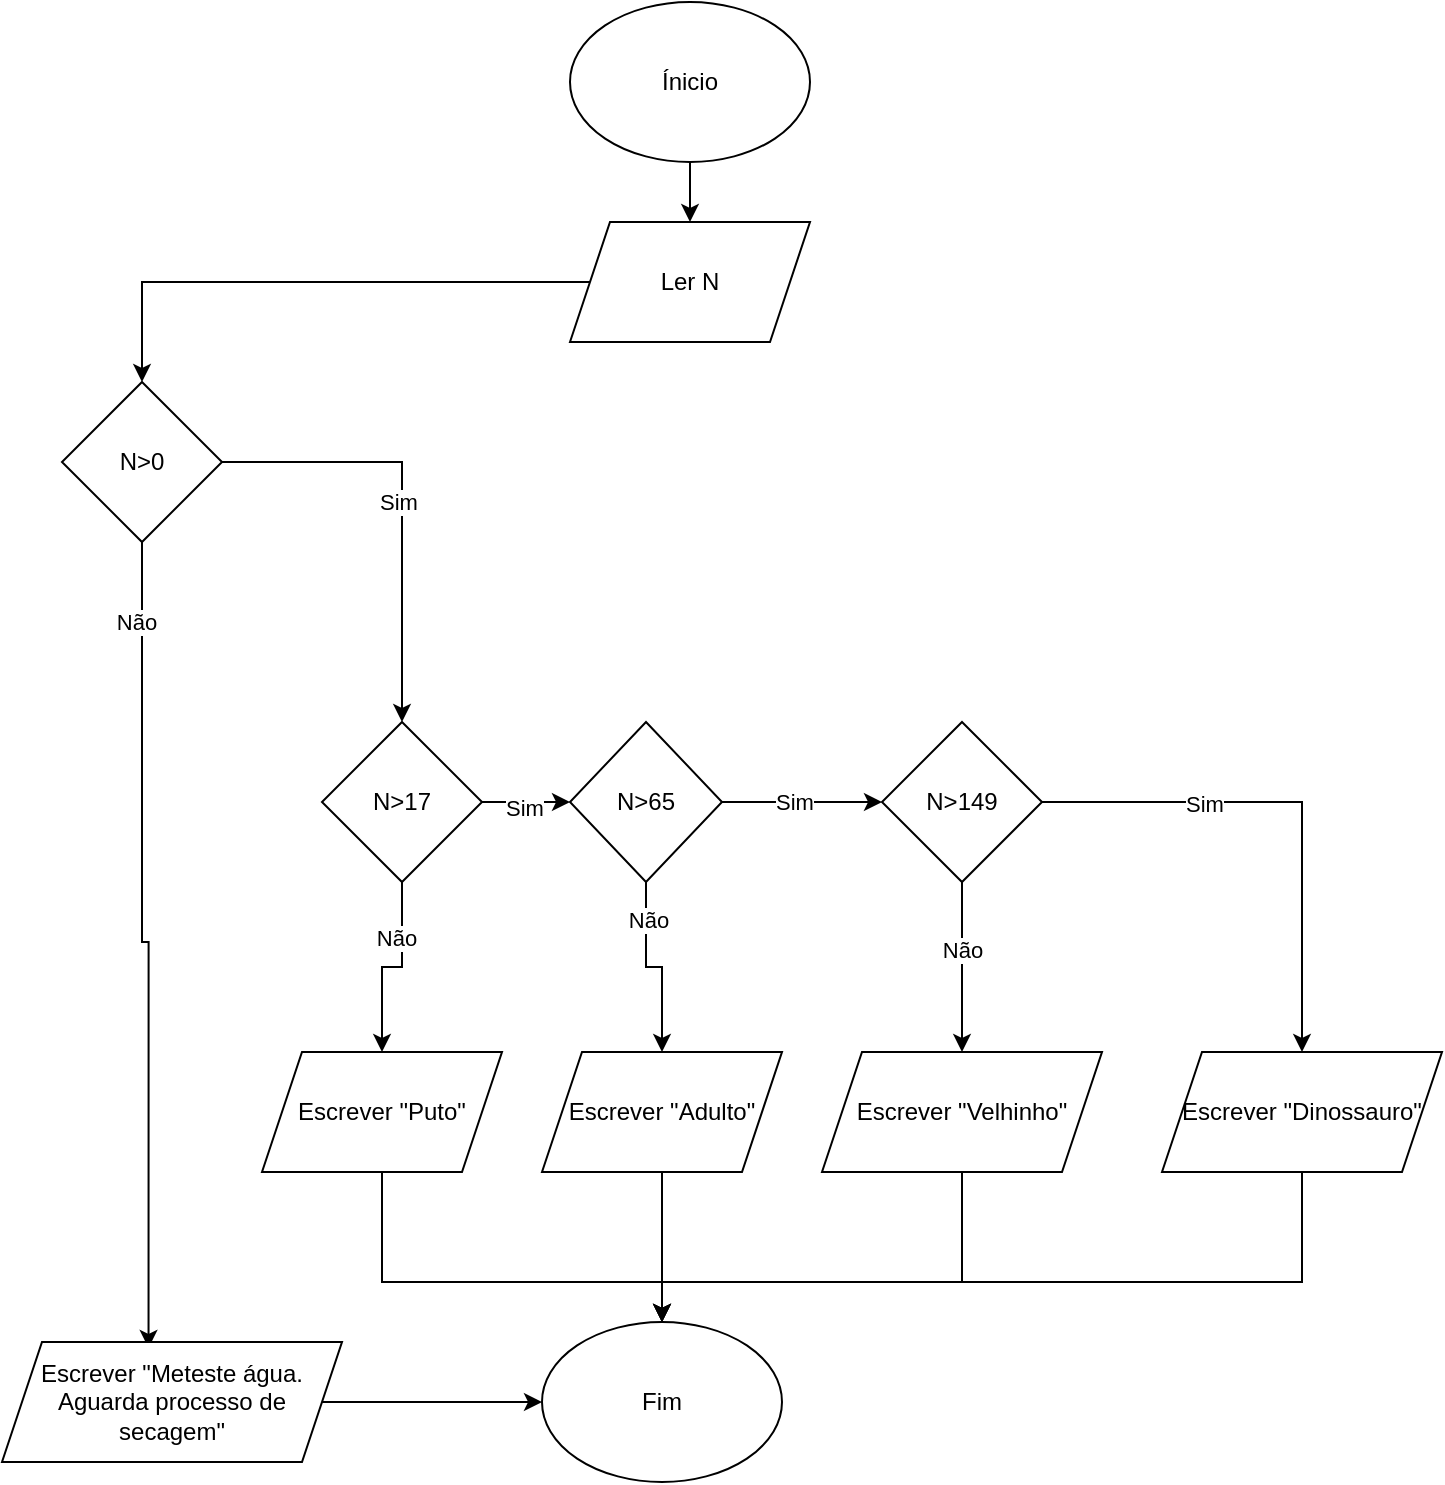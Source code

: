 <mxfile version="28.2.5">
  <diagram name="Página-1" id="octTjZgT6ajWqZy0w_TR">
    <mxGraphModel dx="1418" dy="820" grid="1" gridSize="10" guides="1" tooltips="1" connect="1" arrows="1" fold="1" page="1" pageScale="1" pageWidth="827" pageHeight="1169" math="0" shadow="0">
      <root>
        <mxCell id="0" />
        <mxCell id="1" parent="0" />
        <mxCell id="xvuBSvF8aRwpspHv6nea-4" value="" style="edgeStyle=orthogonalEdgeStyle;rounded=0;orthogonalLoop=1;jettySize=auto;html=1;" edge="1" parent="1" source="xvuBSvF8aRwpspHv6nea-1" target="xvuBSvF8aRwpspHv6nea-3">
          <mxGeometry relative="1" as="geometry" />
        </mxCell>
        <mxCell id="xvuBSvF8aRwpspHv6nea-1" value="Ínicio" style="ellipse;whiteSpace=wrap;html=1;" vertex="1" parent="1">
          <mxGeometry x="354" width="120" height="80" as="geometry" />
        </mxCell>
        <mxCell id="xvuBSvF8aRwpspHv6nea-2" value="Fim" style="ellipse;whiteSpace=wrap;html=1;" vertex="1" parent="1">
          <mxGeometry x="340" y="660" width="120" height="80" as="geometry" />
        </mxCell>
        <mxCell id="xvuBSvF8aRwpspHv6nea-6" value="" style="edgeStyle=orthogonalEdgeStyle;rounded=0;orthogonalLoop=1;jettySize=auto;html=1;" edge="1" parent="1" source="xvuBSvF8aRwpspHv6nea-3" target="xvuBSvF8aRwpspHv6nea-5">
          <mxGeometry relative="1" as="geometry" />
        </mxCell>
        <mxCell id="xvuBSvF8aRwpspHv6nea-3" value="Ler N" style="shape=parallelogram;perimeter=parallelogramPerimeter;whiteSpace=wrap;html=1;fixedSize=1;" vertex="1" parent="1">
          <mxGeometry x="354" y="110" width="120" height="60" as="geometry" />
        </mxCell>
        <mxCell id="xvuBSvF8aRwpspHv6nea-7" style="edgeStyle=orthogonalEdgeStyle;rounded=0;orthogonalLoop=1;jettySize=auto;html=1;entryX=0.431;entryY=0.05;entryDx=0;entryDy=0;entryPerimeter=0;" edge="1" parent="1" source="xvuBSvF8aRwpspHv6nea-5" target="xvuBSvF8aRwpspHv6nea-9">
          <mxGeometry relative="1" as="geometry">
            <mxPoint x="140" y="660" as="targetPoint" />
          </mxGeometry>
        </mxCell>
        <mxCell id="xvuBSvF8aRwpspHv6nea-8" value="Não" style="edgeLabel;html=1;align=center;verticalAlign=middle;resizable=0;points=[];" vertex="1" connectable="0" parent="xvuBSvF8aRwpspHv6nea-7">
          <mxGeometry x="-0.804" y="-3" relative="1" as="geometry">
            <mxPoint as="offset" />
          </mxGeometry>
        </mxCell>
        <mxCell id="xvuBSvF8aRwpspHv6nea-13" value="" style="edgeStyle=orthogonalEdgeStyle;rounded=0;orthogonalLoop=1;jettySize=auto;html=1;" edge="1" parent="1" source="xvuBSvF8aRwpspHv6nea-5" target="xvuBSvF8aRwpspHv6nea-12">
          <mxGeometry relative="1" as="geometry" />
        </mxCell>
        <mxCell id="xvuBSvF8aRwpspHv6nea-14" value="Sim" style="edgeLabel;html=1;align=center;verticalAlign=middle;resizable=0;points=[];" vertex="1" connectable="0" parent="xvuBSvF8aRwpspHv6nea-13">
          <mxGeometry y="-2" relative="1" as="geometry">
            <mxPoint as="offset" />
          </mxGeometry>
        </mxCell>
        <mxCell id="xvuBSvF8aRwpspHv6nea-5" value="N&amp;gt;0" style="rhombus;whiteSpace=wrap;html=1;" vertex="1" parent="1">
          <mxGeometry x="100" y="190" width="80" height="80" as="geometry" />
        </mxCell>
        <mxCell id="xvuBSvF8aRwpspHv6nea-10" style="edgeStyle=orthogonalEdgeStyle;rounded=0;orthogonalLoop=1;jettySize=auto;html=1;entryX=0;entryY=0.5;entryDx=0;entryDy=0;" edge="1" parent="1" source="xvuBSvF8aRwpspHv6nea-9" target="xvuBSvF8aRwpspHv6nea-2">
          <mxGeometry relative="1" as="geometry" />
        </mxCell>
        <mxCell id="xvuBSvF8aRwpspHv6nea-9" value="Escrever &quot;Meteste água. Aguarda processo de secagem&quot;" style="shape=parallelogram;perimeter=parallelogramPerimeter;whiteSpace=wrap;html=1;fixedSize=1;" vertex="1" parent="1">
          <mxGeometry x="70" y="670" width="170" height="60" as="geometry" />
        </mxCell>
        <mxCell id="xvuBSvF8aRwpspHv6nea-26" value="" style="edgeStyle=orthogonalEdgeStyle;rounded=0;orthogonalLoop=1;jettySize=auto;html=1;" edge="1" parent="1" source="xvuBSvF8aRwpspHv6nea-12" target="xvuBSvF8aRwpspHv6nea-25">
          <mxGeometry relative="1" as="geometry" />
        </mxCell>
        <mxCell id="xvuBSvF8aRwpspHv6nea-27" value="Sim" style="edgeLabel;html=1;align=center;verticalAlign=middle;resizable=0;points=[];" vertex="1" connectable="0" parent="xvuBSvF8aRwpspHv6nea-26">
          <mxGeometry x="-0.05" y="-3" relative="1" as="geometry">
            <mxPoint as="offset" />
          </mxGeometry>
        </mxCell>
        <mxCell id="xvuBSvF8aRwpspHv6nea-36" style="edgeStyle=orthogonalEdgeStyle;rounded=0;orthogonalLoop=1;jettySize=auto;html=1;entryX=0.5;entryY=0;entryDx=0;entryDy=0;" edge="1" parent="1" source="xvuBSvF8aRwpspHv6nea-12" target="xvuBSvF8aRwpspHv6nea-17">
          <mxGeometry relative="1" as="geometry" />
        </mxCell>
        <mxCell id="xvuBSvF8aRwpspHv6nea-37" value="Não" style="edgeLabel;html=1;align=center;verticalAlign=middle;resizable=0;points=[];" vertex="1" connectable="0" parent="xvuBSvF8aRwpspHv6nea-36">
          <mxGeometry x="-0.41" y="-3" relative="1" as="geometry">
            <mxPoint as="offset" />
          </mxGeometry>
        </mxCell>
        <mxCell id="xvuBSvF8aRwpspHv6nea-12" value="N&amp;gt;17" style="rhombus;whiteSpace=wrap;html=1;" vertex="1" parent="1">
          <mxGeometry x="230" y="360" width="80" height="80" as="geometry" />
        </mxCell>
        <mxCell id="xvuBSvF8aRwpspHv6nea-23" style="edgeStyle=orthogonalEdgeStyle;rounded=0;orthogonalLoop=1;jettySize=auto;html=1;entryX=0.5;entryY=0;entryDx=0;entryDy=0;" edge="1" parent="1" source="xvuBSvF8aRwpspHv6nea-15" target="xvuBSvF8aRwpspHv6nea-2">
          <mxGeometry relative="1" as="geometry">
            <Array as="points">
              <mxPoint x="550" y="640" />
              <mxPoint x="400" y="640" />
            </Array>
          </mxGeometry>
        </mxCell>
        <mxCell id="xvuBSvF8aRwpspHv6nea-15" value="Escrever &quot;Velhinho&quot;" style="shape=parallelogram;perimeter=parallelogramPerimeter;whiteSpace=wrap;html=1;fixedSize=1;" vertex="1" parent="1">
          <mxGeometry x="480" y="525" width="140" height="60" as="geometry" />
        </mxCell>
        <mxCell id="xvuBSvF8aRwpspHv6nea-22" style="edgeStyle=orthogonalEdgeStyle;rounded=0;orthogonalLoop=1;jettySize=auto;html=1;" edge="1" parent="1" source="xvuBSvF8aRwpspHv6nea-16">
          <mxGeometry relative="1" as="geometry">
            <mxPoint x="400" y="660" as="targetPoint" />
          </mxGeometry>
        </mxCell>
        <mxCell id="xvuBSvF8aRwpspHv6nea-16" value="Escrever &quot;Adulto&quot;" style="shape=parallelogram;perimeter=parallelogramPerimeter;whiteSpace=wrap;html=1;fixedSize=1;" vertex="1" parent="1">
          <mxGeometry x="340" y="525" width="120" height="60" as="geometry" />
        </mxCell>
        <mxCell id="xvuBSvF8aRwpspHv6nea-21" style="edgeStyle=orthogonalEdgeStyle;rounded=0;orthogonalLoop=1;jettySize=auto;html=1;" edge="1" parent="1" source="xvuBSvF8aRwpspHv6nea-17" target="xvuBSvF8aRwpspHv6nea-2">
          <mxGeometry relative="1" as="geometry">
            <Array as="points">
              <mxPoint x="260" y="640" />
              <mxPoint x="400" y="640" />
            </Array>
          </mxGeometry>
        </mxCell>
        <mxCell id="xvuBSvF8aRwpspHv6nea-17" value="Escrever &quot;Puto&quot;" style="shape=parallelogram;perimeter=parallelogramPerimeter;whiteSpace=wrap;html=1;fixedSize=1;" vertex="1" parent="1">
          <mxGeometry x="200" y="525" width="120" height="60" as="geometry" />
        </mxCell>
        <mxCell id="xvuBSvF8aRwpspHv6nea-24" style="edgeStyle=orthogonalEdgeStyle;rounded=0;orthogonalLoop=1;jettySize=auto;html=1;" edge="1" parent="1" source="xvuBSvF8aRwpspHv6nea-20">
          <mxGeometry relative="1" as="geometry">
            <mxPoint x="400" y="660" as="targetPoint" />
            <Array as="points">
              <mxPoint x="720" y="640" />
              <mxPoint x="400" y="640" />
            </Array>
          </mxGeometry>
        </mxCell>
        <mxCell id="xvuBSvF8aRwpspHv6nea-20" value="Escrever &quot;Dinossauro&quot;" style="shape=parallelogram;perimeter=parallelogramPerimeter;whiteSpace=wrap;html=1;fixedSize=1;" vertex="1" parent="1">
          <mxGeometry x="650" y="525" width="140" height="60" as="geometry" />
        </mxCell>
        <mxCell id="xvuBSvF8aRwpspHv6nea-30" value="" style="edgeStyle=orthogonalEdgeStyle;rounded=0;orthogonalLoop=1;jettySize=auto;html=1;" edge="1" parent="1" source="xvuBSvF8aRwpspHv6nea-25" target="xvuBSvF8aRwpspHv6nea-29">
          <mxGeometry relative="1" as="geometry" />
        </mxCell>
        <mxCell id="xvuBSvF8aRwpspHv6nea-31" value="Sim" style="edgeLabel;html=1;align=center;verticalAlign=middle;resizable=0;points=[];" vertex="1" connectable="0" parent="xvuBSvF8aRwpspHv6nea-30">
          <mxGeometry x="-0.103" relative="1" as="geometry">
            <mxPoint as="offset" />
          </mxGeometry>
        </mxCell>
        <mxCell id="xvuBSvF8aRwpspHv6nea-35" style="edgeStyle=orthogonalEdgeStyle;rounded=0;orthogonalLoop=1;jettySize=auto;html=1;entryX=0.5;entryY=0;entryDx=0;entryDy=0;" edge="1" parent="1" source="xvuBSvF8aRwpspHv6nea-25" target="xvuBSvF8aRwpspHv6nea-16">
          <mxGeometry relative="1" as="geometry" />
        </mxCell>
        <mxCell id="xvuBSvF8aRwpspHv6nea-38" value="Não" style="edgeLabel;html=1;align=center;verticalAlign=middle;resizable=0;points=[];" vertex="1" connectable="0" parent="xvuBSvF8aRwpspHv6nea-35">
          <mxGeometry x="-0.591" y="1" relative="1" as="geometry">
            <mxPoint as="offset" />
          </mxGeometry>
        </mxCell>
        <mxCell id="xvuBSvF8aRwpspHv6nea-25" value="N&amp;gt;65" style="rhombus;whiteSpace=wrap;html=1;" vertex="1" parent="1">
          <mxGeometry x="354" y="360" width="76" height="80" as="geometry" />
        </mxCell>
        <mxCell id="xvuBSvF8aRwpspHv6nea-32" style="edgeStyle=orthogonalEdgeStyle;rounded=0;orthogonalLoop=1;jettySize=auto;html=1;entryX=0.5;entryY=0;entryDx=0;entryDy=0;" edge="1" parent="1" source="xvuBSvF8aRwpspHv6nea-29" target="xvuBSvF8aRwpspHv6nea-20">
          <mxGeometry relative="1" as="geometry" />
        </mxCell>
        <mxCell id="xvuBSvF8aRwpspHv6nea-33" value="Sim" style="edgeLabel;html=1;align=center;verticalAlign=middle;resizable=0;points=[];" vertex="1" connectable="0" parent="xvuBSvF8aRwpspHv6nea-32">
          <mxGeometry x="-0.365" y="-1" relative="1" as="geometry">
            <mxPoint as="offset" />
          </mxGeometry>
        </mxCell>
        <mxCell id="xvuBSvF8aRwpspHv6nea-34" style="edgeStyle=orthogonalEdgeStyle;rounded=0;orthogonalLoop=1;jettySize=auto;html=1;entryX=0.5;entryY=0;entryDx=0;entryDy=0;" edge="1" parent="1" source="xvuBSvF8aRwpspHv6nea-29" target="xvuBSvF8aRwpspHv6nea-15">
          <mxGeometry relative="1" as="geometry" />
        </mxCell>
        <mxCell id="xvuBSvF8aRwpspHv6nea-39" value="Não" style="edgeLabel;html=1;align=center;verticalAlign=middle;resizable=0;points=[];" vertex="1" connectable="0" parent="xvuBSvF8aRwpspHv6nea-34">
          <mxGeometry x="-0.2" relative="1" as="geometry">
            <mxPoint as="offset" />
          </mxGeometry>
        </mxCell>
        <mxCell id="xvuBSvF8aRwpspHv6nea-29" value="N&amp;gt;149" style="rhombus;whiteSpace=wrap;html=1;" vertex="1" parent="1">
          <mxGeometry x="510" y="360" width="80" height="80" as="geometry" />
        </mxCell>
      </root>
    </mxGraphModel>
  </diagram>
</mxfile>
